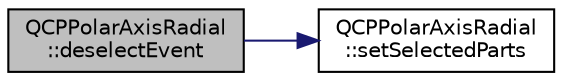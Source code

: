 digraph "QCPPolarAxisRadial::deselectEvent"
{
 // LATEX_PDF_SIZE
  edge [fontname="Helvetica",fontsize="10",labelfontname="Helvetica",labelfontsize="10"];
  node [fontname="Helvetica",fontsize="10",shape=record];
  rankdir="LR";
  Node1 [label="QCPPolarAxisRadial\l::deselectEvent",height=0.2,width=0.4,color="black", fillcolor="grey75", style="filled", fontcolor="black",tooltip=" "];
  Node1 -> Node2 [color="midnightblue",fontsize="10",style="solid",fontname="Helvetica"];
  Node2 [label="QCPPolarAxisRadial\l::setSelectedParts",height=0.2,width=0.4,color="black", fillcolor="white", style="filled",URL="$classQCPPolarAxisRadial.html#af629128cb82825d6a550fb6f87130c25",tooltip=" "];
}

